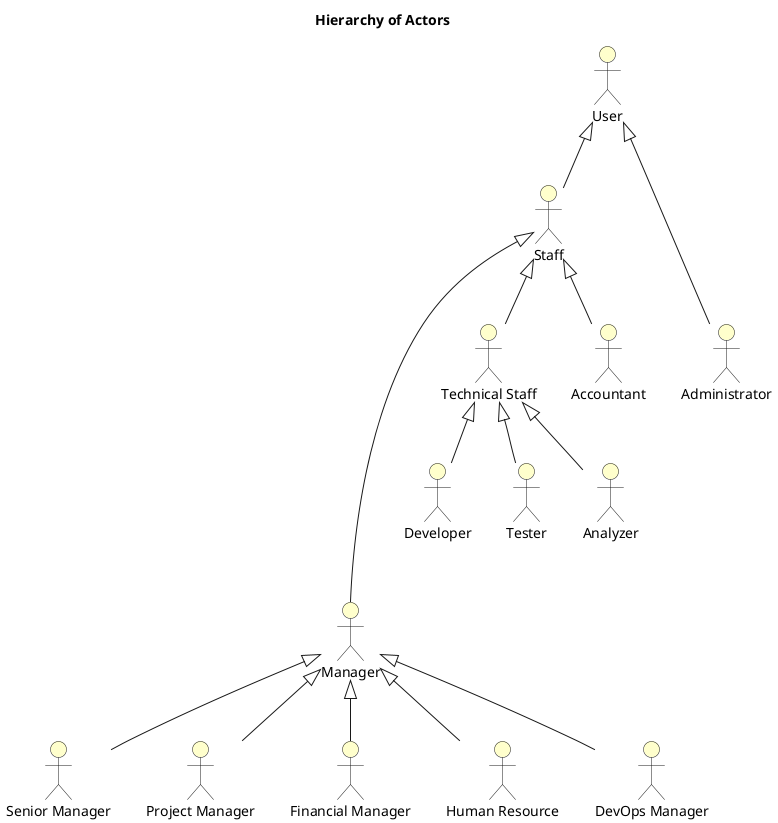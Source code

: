 @startuml

skinparam actorBackgroundColor #Business

title Hierarchy of Actors

:User: as User
:Staff: as Staff
:Manager: as Manager
:Technical Staff: as TechnicalStaff
:Manager: as Manager
:Senior Manager: as SeniorManager
:Project Manager: as PMO
:Financial Manager: as Fmanager
:Administrator: as Admin
:Human Resource: as HR
:Accountant: as Accountant
:DevOps Manager: as DevOpsManager
:Developer: as Developer
:Tester: as Tester
:Analyzer: as Analyzer

User <|--- Admin
User <|-- Staff

Staff <|-- TechnicalStaff
Staff <|-- Accountant
Staff <|---- Manager

TechnicalStaff <|-- Developer
TechnicalStaff <|-- Tester
TechnicalStaff <|-- Analyzer

Manager <|-- SeniorManager
Manager <|-- PMO
Manager <|-- Fmanager
Manager <|-- DevOpsManager
Manager <|-- HR

@enduml